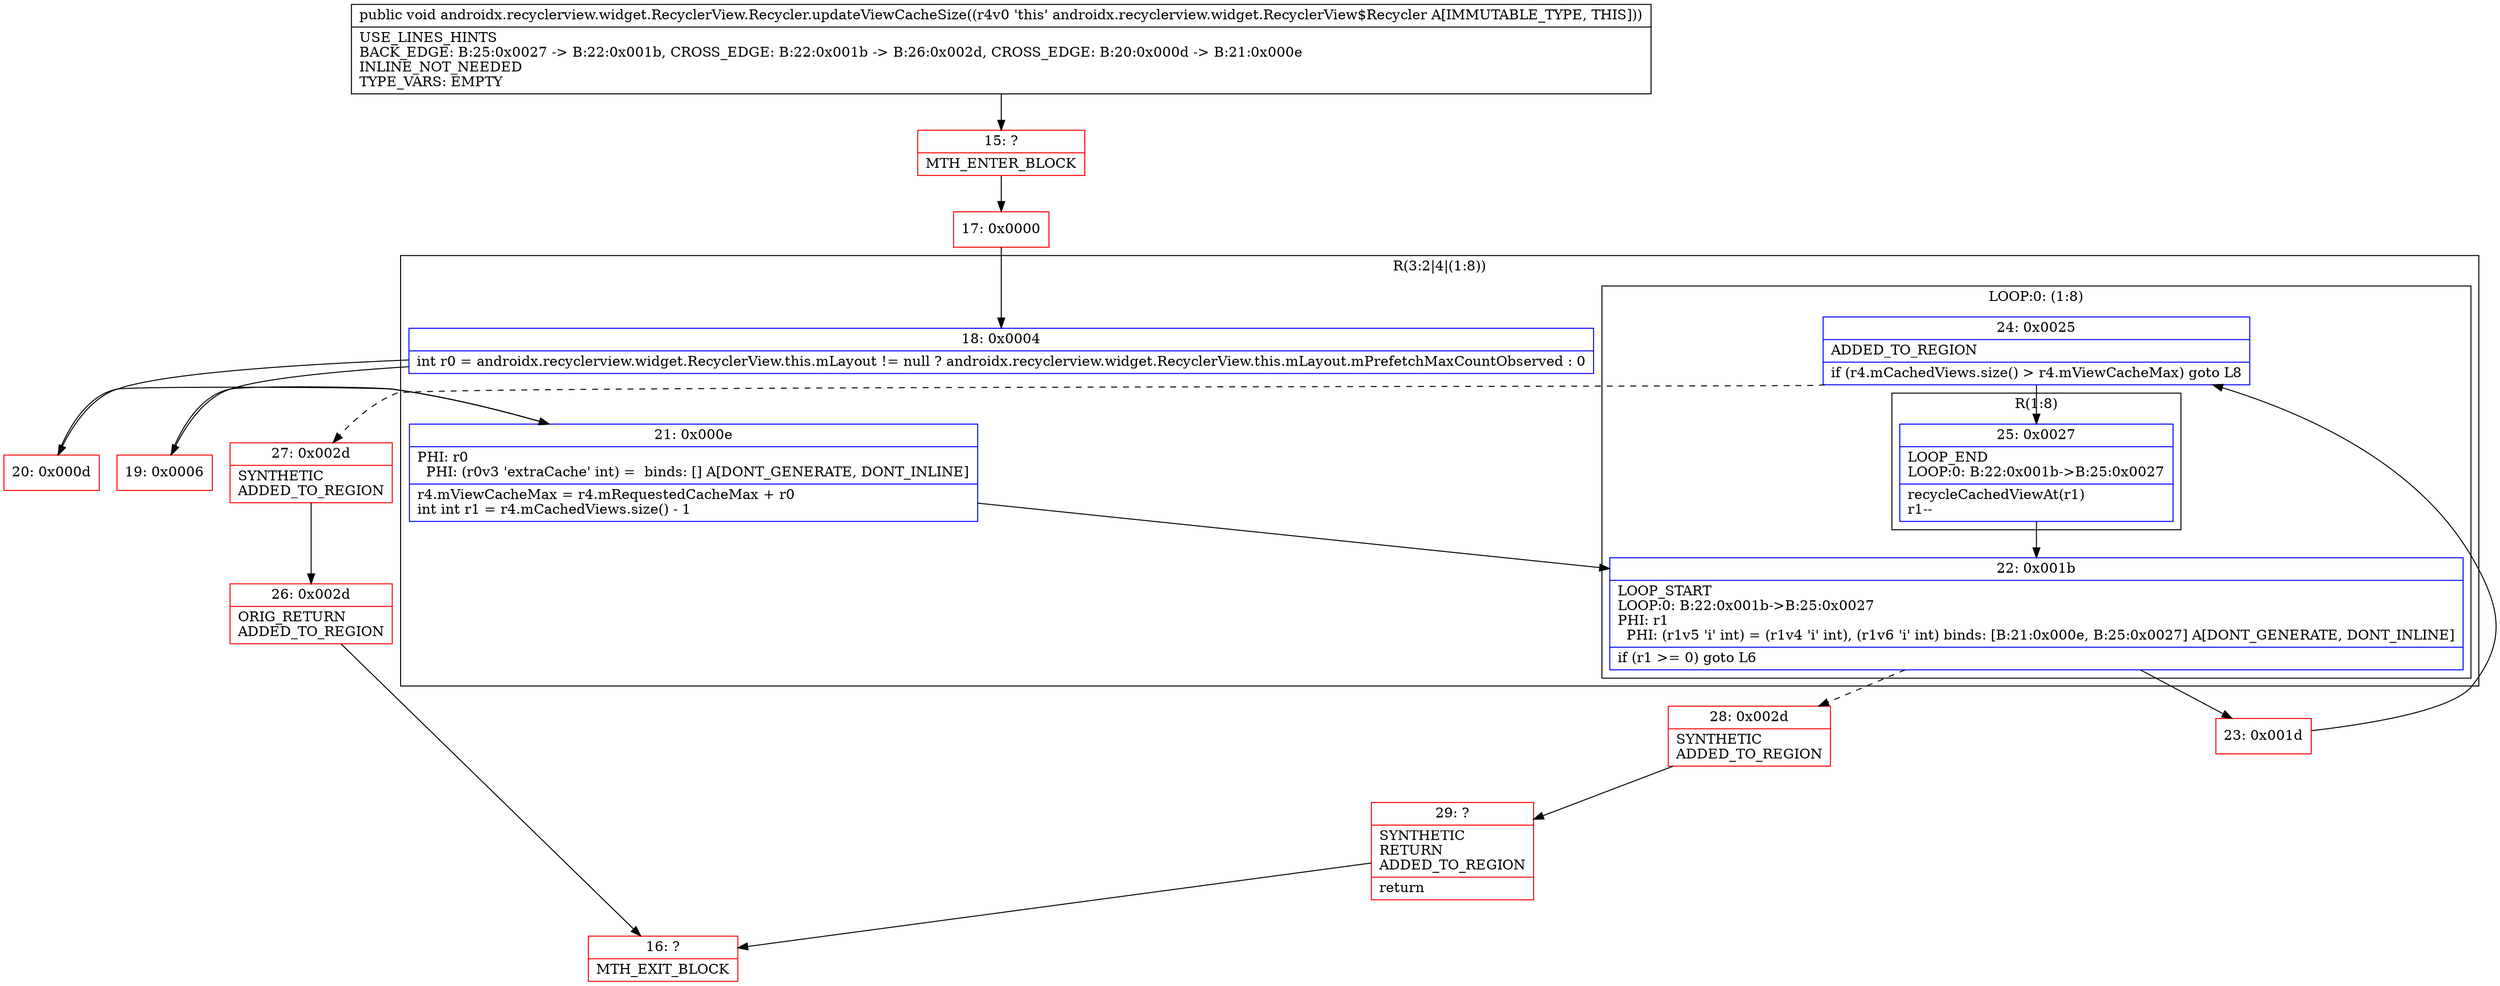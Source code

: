 digraph "CFG forandroidx.recyclerview.widget.RecyclerView.Recycler.updateViewCacheSize()V" {
subgraph cluster_Region_1527941821 {
label = "R(3:2|4|(1:8))";
node [shape=record,color=blue];
Node_18 [shape=record,label="{18\:\ 0x0004|int r0 = androidx.recyclerview.widget.RecyclerView.this.mLayout != null ? androidx.recyclerview.widget.RecyclerView.this.mLayout.mPrefetchMaxCountObserved : 0\l}"];
Node_21 [shape=record,label="{21\:\ 0x000e|PHI: r0 \l  PHI: (r0v3 'extraCache' int) =  binds: [] A[DONT_GENERATE, DONT_INLINE]\l|r4.mViewCacheMax = r4.mRequestedCacheMax + r0\lint int r1 = r4.mCachedViews.size() \- 1\l}"];
subgraph cluster_LoopRegion_1249343534 {
label = "LOOP:0: (1:8)";
node [shape=record,color=blue];
Node_22 [shape=record,label="{22\:\ 0x001b|LOOP_START\lLOOP:0: B:22:0x001b\-\>B:25:0x0027\lPHI: r1 \l  PHI: (r1v5 'i' int) = (r1v4 'i' int), (r1v6 'i' int) binds: [B:21:0x000e, B:25:0x0027] A[DONT_GENERATE, DONT_INLINE]\l|if (r1 \>= 0) goto L6\l}"];
Node_24 [shape=record,label="{24\:\ 0x0025|ADDED_TO_REGION\l|if (r4.mCachedViews.size() \> r4.mViewCacheMax) goto L8\l}"];
subgraph cluster_Region_943340610 {
label = "R(1:8)";
node [shape=record,color=blue];
Node_25 [shape=record,label="{25\:\ 0x0027|LOOP_END\lLOOP:0: B:22:0x001b\-\>B:25:0x0027\l|recycleCachedViewAt(r1)\lr1\-\-\l}"];
}
}
}
Node_15 [shape=record,color=red,label="{15\:\ ?|MTH_ENTER_BLOCK\l}"];
Node_17 [shape=record,color=red,label="{17\:\ 0x0000}"];
Node_19 [shape=record,color=red,label="{19\:\ 0x0006}"];
Node_23 [shape=record,color=red,label="{23\:\ 0x001d}"];
Node_27 [shape=record,color=red,label="{27\:\ 0x002d|SYNTHETIC\lADDED_TO_REGION\l}"];
Node_26 [shape=record,color=red,label="{26\:\ 0x002d|ORIG_RETURN\lADDED_TO_REGION\l}"];
Node_16 [shape=record,color=red,label="{16\:\ ?|MTH_EXIT_BLOCK\l}"];
Node_28 [shape=record,color=red,label="{28\:\ 0x002d|SYNTHETIC\lADDED_TO_REGION\l}"];
Node_29 [shape=record,color=red,label="{29\:\ ?|SYNTHETIC\lRETURN\lADDED_TO_REGION\l|return\l}"];
Node_20 [shape=record,color=red,label="{20\:\ 0x000d}"];
MethodNode[shape=record,label="{public void androidx.recyclerview.widget.RecyclerView.Recycler.updateViewCacheSize((r4v0 'this' androidx.recyclerview.widget.RecyclerView$Recycler A[IMMUTABLE_TYPE, THIS]))  | USE_LINES_HINTS\lBACK_EDGE: B:25:0x0027 \-\> B:22:0x001b, CROSS_EDGE: B:22:0x001b \-\> B:26:0x002d, CROSS_EDGE: B:20:0x000d \-\> B:21:0x000e\lINLINE_NOT_NEEDED\lTYPE_VARS: EMPTY\l}"];
MethodNode -> Node_15;Node_18 -> Node_19;
Node_18 -> Node_20;
Node_21 -> Node_22;
Node_22 -> Node_23;
Node_22 -> Node_28[style=dashed];
Node_24 -> Node_25;
Node_24 -> Node_27[style=dashed];
Node_25 -> Node_22;
Node_15 -> Node_17;
Node_17 -> Node_18;
Node_19 -> Node_21;
Node_23 -> Node_24;
Node_27 -> Node_26;
Node_26 -> Node_16;
Node_28 -> Node_29;
Node_29 -> Node_16;
Node_20 -> Node_21;
}

